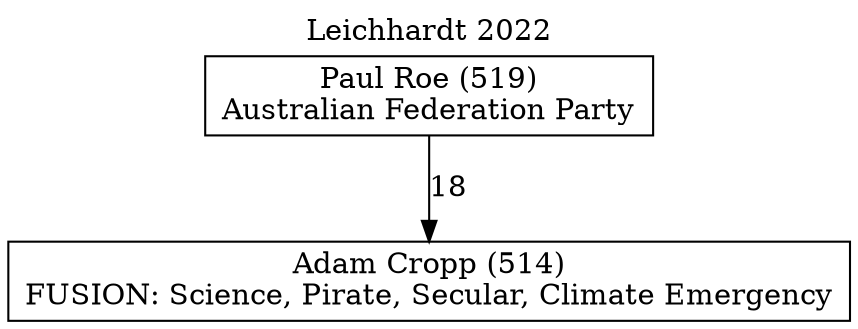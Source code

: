 // House preference flow
digraph "Adam Cropp (514)_Leichhardt_2022" {
	graph [label="Leichhardt 2022" labelloc=t mclimit=10]
	node [shape=box]
	"Adam Cropp (514)" [label="Adam Cropp (514)
FUSION: Science, Pirate, Secular, Climate Emergency"]
	"Paul Roe (519)" [label="Paul Roe (519)
Australian Federation Party"]
	"Paul Roe (519)" -> "Adam Cropp (514)" [label=18]
}
